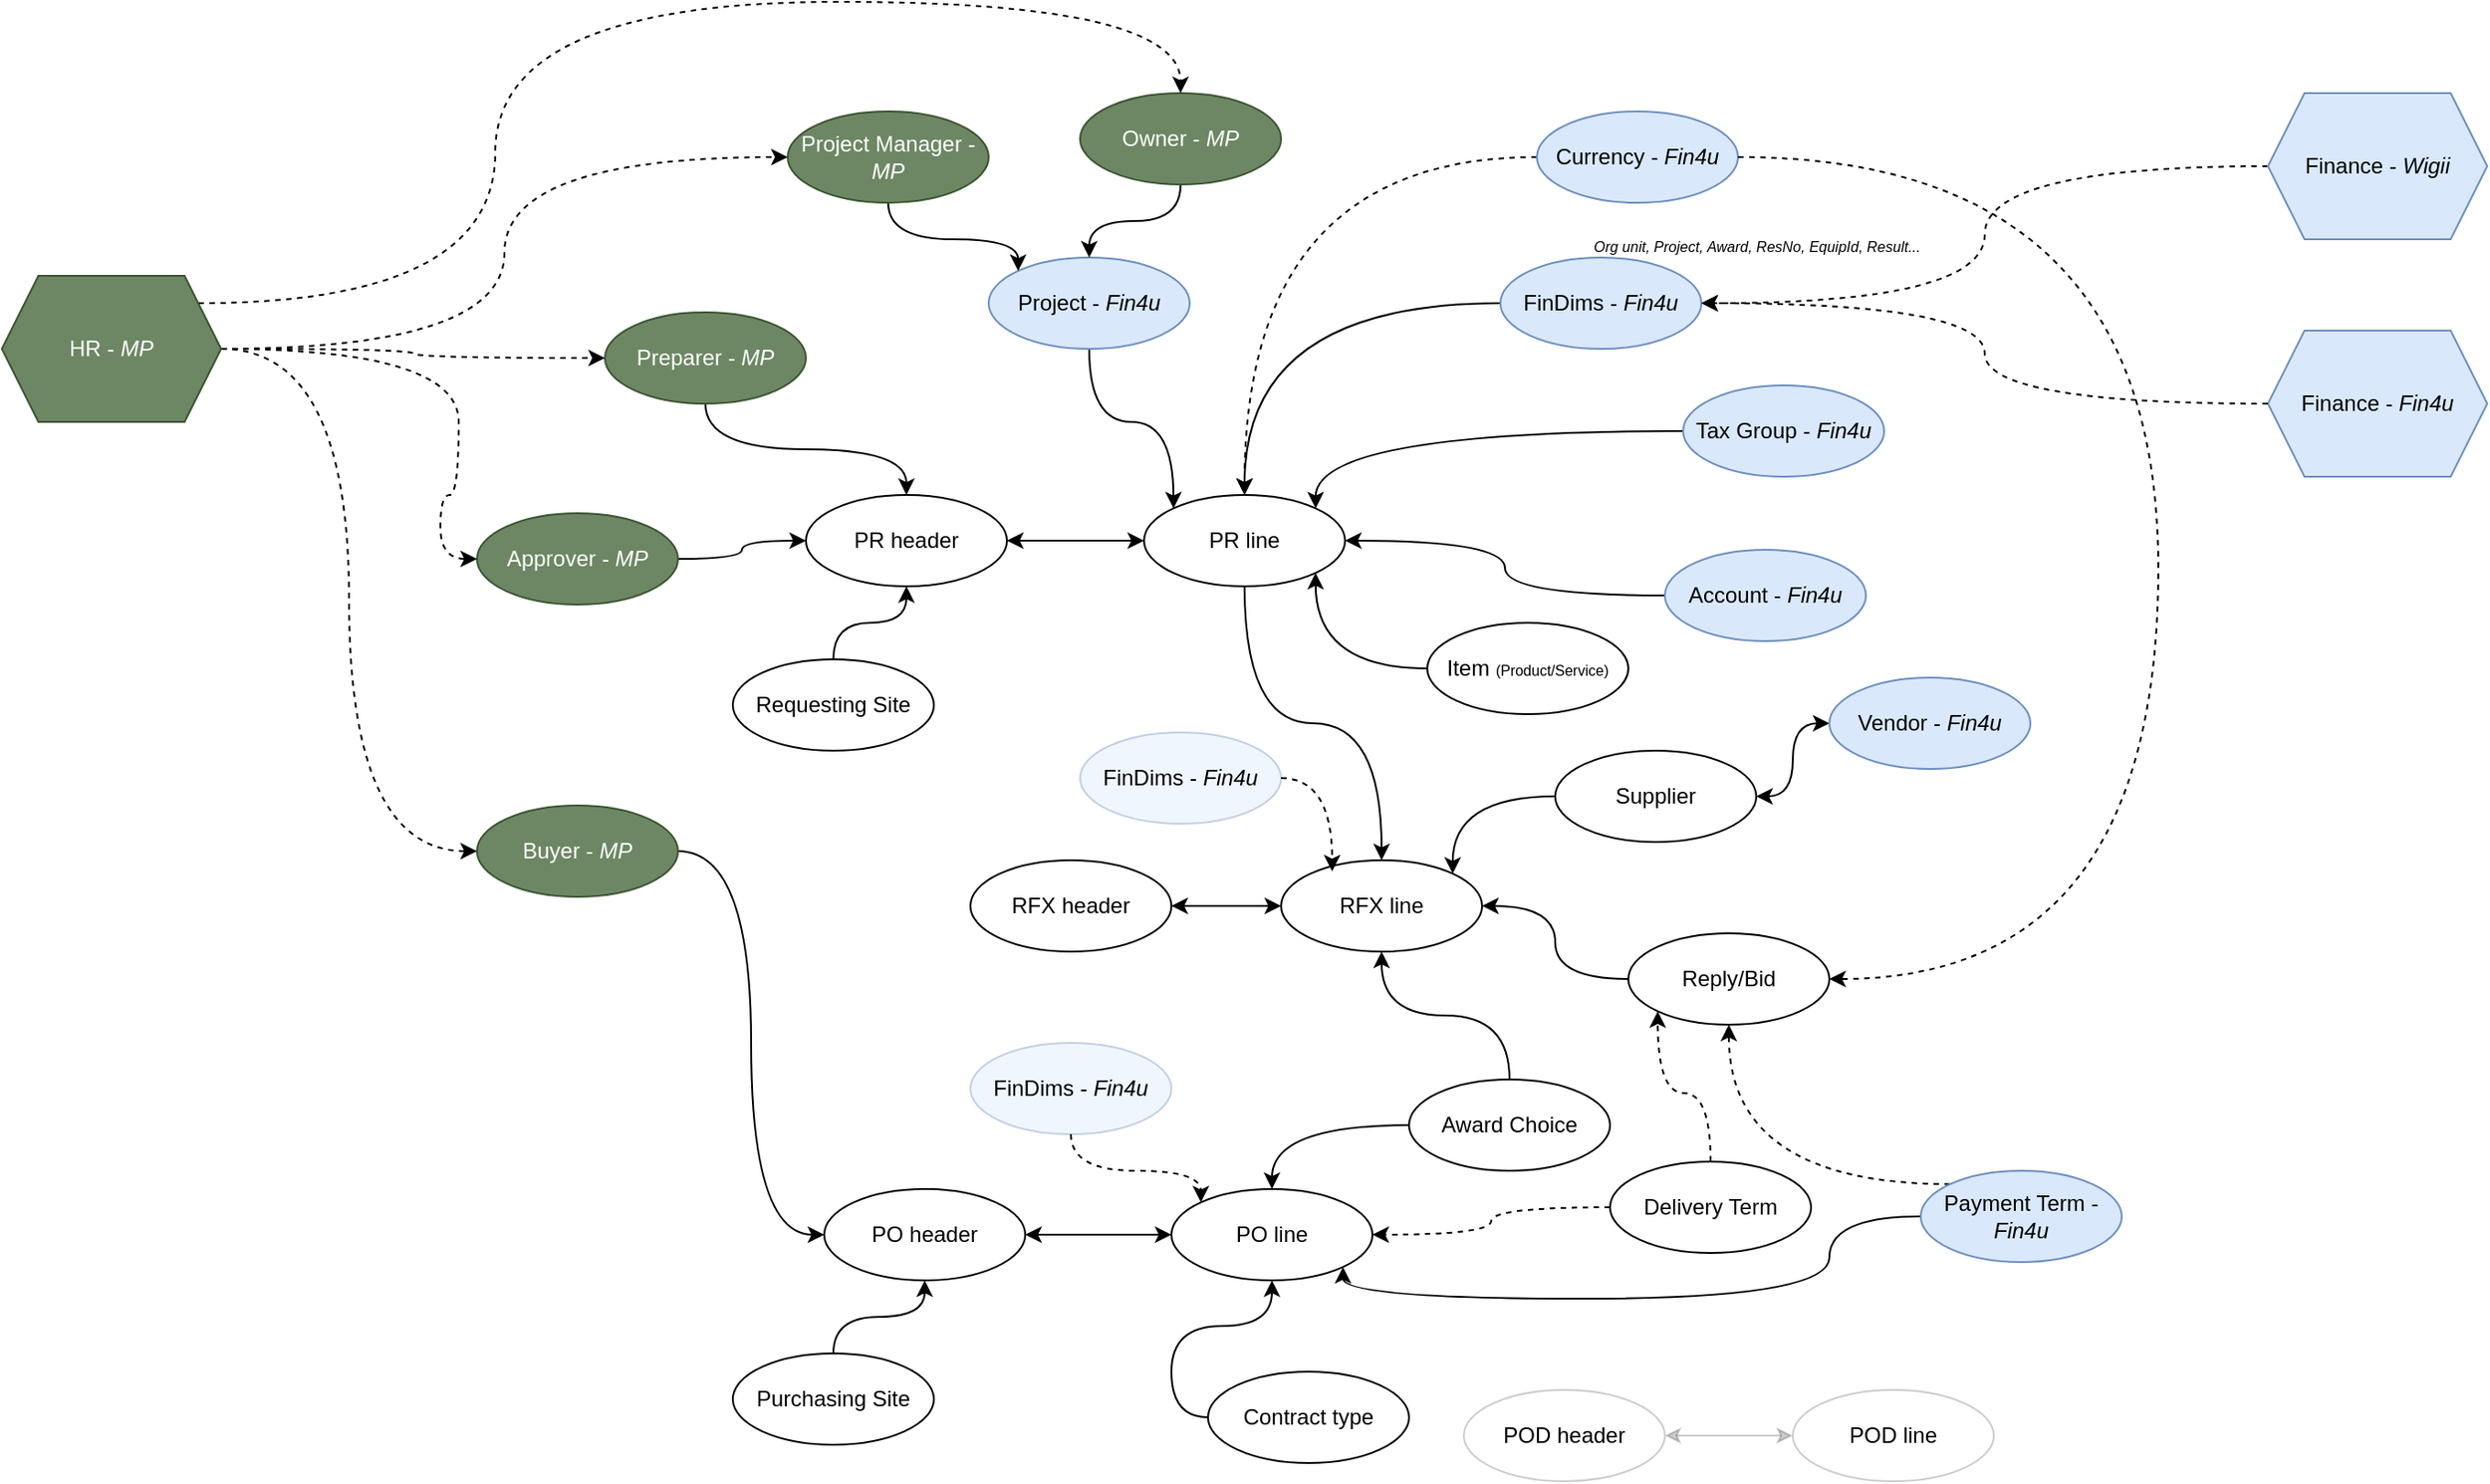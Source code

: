 <mxfile version="24.1.0" type="github">
  <diagram id="cAw7CVeG8lyeVUywHT8g" name="Page-1">
    <mxGraphModel dx="2478" dy="1969" grid="1" gridSize="10" guides="1" tooltips="1" connect="1" arrows="1" fold="1" page="1" pageScale="1" pageWidth="850" pageHeight="1100" math="0" shadow="0">
      <root>
        <mxCell id="0" />
        <mxCell id="1" parent="0" />
        <mxCell id="n-dGnEdIDqLeS3YyGo9B-4" value="" style="edgeStyle=orthogonalEdgeStyle;rounded=0;orthogonalLoop=1;jettySize=auto;html=1;entryX=0;entryY=0.5;entryDx=0;entryDy=0;curved=1;startArrow=classic;startFill=1;" parent="1" source="n-dGnEdIDqLeS3YyGo9B-1" target="n-dGnEdIDqLeS3YyGo9B-2" edge="1">
          <mxGeometry relative="1" as="geometry" />
        </mxCell>
        <mxCell id="n-dGnEdIDqLeS3YyGo9B-1" value="PR header" style="ellipse;whiteSpace=wrap;html=1;" parent="1" vertex="1">
          <mxGeometry x="240" y="160" width="110" height="50" as="geometry" />
        </mxCell>
        <mxCell id="n-dGnEdIDqLeS3YyGo9B-27" style="edgeStyle=orthogonalEdgeStyle;rounded=0;orthogonalLoop=1;jettySize=auto;html=1;exitX=0.5;exitY=1;exitDx=0;exitDy=0;entryX=0.5;entryY=0;entryDx=0;entryDy=0;curved=1;" parent="1" source="n-dGnEdIDqLeS3YyGo9B-2" target="n-dGnEdIDqLeS3YyGo9B-25" edge="1">
          <mxGeometry relative="1" as="geometry" />
        </mxCell>
        <mxCell id="n-dGnEdIDqLeS3YyGo9B-2" value="PR line" style="ellipse;whiteSpace=wrap;html=1;" parent="1" vertex="1">
          <mxGeometry x="425" y="160" width="110" height="50" as="geometry" />
        </mxCell>
        <mxCell id="n-dGnEdIDqLeS3YyGo9B-11" style="edgeStyle=orthogonalEdgeStyle;rounded=0;orthogonalLoop=1;jettySize=auto;html=1;curved=1;" parent="1" source="n-dGnEdIDqLeS3YyGo9B-10" target="n-dGnEdIDqLeS3YyGo9B-2" edge="1">
          <mxGeometry relative="1" as="geometry" />
        </mxCell>
        <mxCell id="n-dGnEdIDqLeS3YyGo9B-13" style="edgeStyle=orthogonalEdgeStyle;rounded=0;orthogonalLoop=1;jettySize=auto;html=1;entryX=0.5;entryY=0;entryDx=0;entryDy=0;curved=1;" parent="1" source="n-dGnEdIDqLeS3YyGo9B-12" target="n-dGnEdIDqLeS3YyGo9B-1" edge="1">
          <mxGeometry relative="1" as="geometry" />
        </mxCell>
        <mxCell id="n-dGnEdIDqLeS3YyGo9B-12" value="Preparer - &lt;i&gt;MP&lt;/i&gt;" style="ellipse;whiteSpace=wrap;html=1;fillColor=#6d8764;strokeColor=#3A5431;fontColor=#ffffff;" parent="1" vertex="1">
          <mxGeometry x="130" y="60" width="110" height="50" as="geometry" />
        </mxCell>
        <mxCell id="n-dGnEdIDqLeS3YyGo9B-15" style="edgeStyle=orthogonalEdgeStyle;rounded=0;orthogonalLoop=1;jettySize=auto;html=1;entryX=0.5;entryY=1;entryDx=0;entryDy=0;curved=1;" parent="1" source="n-dGnEdIDqLeS3YyGo9B-14" target="n-dGnEdIDqLeS3YyGo9B-1" edge="1">
          <mxGeometry relative="1" as="geometry" />
        </mxCell>
        <mxCell id="n-dGnEdIDqLeS3YyGo9B-14" value="Requesting Site" style="ellipse;whiteSpace=wrap;html=1;" parent="1" vertex="1">
          <mxGeometry x="200" y="250" width="110" height="50" as="geometry" />
        </mxCell>
        <mxCell id="n-dGnEdIDqLeS3YyGo9B-19" style="edgeStyle=orthogonalEdgeStyle;rounded=0;orthogonalLoop=1;jettySize=auto;html=1;entryX=1;entryY=1;entryDx=0;entryDy=0;elbow=vertical;curved=1;" parent="1" source="n-dGnEdIDqLeS3YyGo9B-16" target="n-dGnEdIDqLeS3YyGo9B-2" edge="1">
          <mxGeometry relative="1" as="geometry" />
        </mxCell>
        <mxCell id="n-dGnEdIDqLeS3YyGo9B-16" value="Item &lt;font style=&quot;font-size: 8px;&quot;&gt;(Product/Service)&lt;/font&gt;" style="ellipse;whiteSpace=wrap;html=1;" parent="1" vertex="1">
          <mxGeometry x="580" y="230" width="110" height="50" as="geometry" />
        </mxCell>
        <mxCell id="n-dGnEdIDqLeS3YyGo9B-22" style="edgeStyle=orthogonalEdgeStyle;rounded=0;orthogonalLoop=1;jettySize=auto;html=1;exitX=0;exitY=0.5;exitDx=0;exitDy=0;entryX=1;entryY=0;entryDx=0;entryDy=0;curved=1;" parent="1" source="n-dGnEdIDqLeS3YyGo9B-21" target="n-dGnEdIDqLeS3YyGo9B-2" edge="1">
          <mxGeometry relative="1" as="geometry" />
        </mxCell>
        <mxCell id="n-dGnEdIDqLeS3YyGo9B-26" style="edgeStyle=orthogonalEdgeStyle;rounded=0;orthogonalLoop=1;jettySize=auto;html=1;entryX=0;entryY=0.5;entryDx=0;entryDy=0;curved=1;startArrow=classic;startFill=1;" parent="1" source="n-dGnEdIDqLeS3YyGo9B-24" target="n-dGnEdIDqLeS3YyGo9B-25" edge="1">
          <mxGeometry relative="1" as="geometry" />
        </mxCell>
        <mxCell id="n-dGnEdIDqLeS3YyGo9B-24" value="RFX header" style="ellipse;whiteSpace=wrap;html=1;" parent="1" vertex="1">
          <mxGeometry x="330" y="360" width="110" height="50" as="geometry" />
        </mxCell>
        <mxCell id="n-dGnEdIDqLeS3YyGo9B-25" value="RFX line" style="ellipse;whiteSpace=wrap;html=1;" parent="1" vertex="1">
          <mxGeometry x="500" y="360" width="110" height="50" as="geometry" />
        </mxCell>
        <mxCell id="n-dGnEdIDqLeS3YyGo9B-29" style="edgeStyle=orthogonalEdgeStyle;rounded=0;orthogonalLoop=1;jettySize=auto;html=1;entryX=1;entryY=0;entryDx=0;entryDy=0;curved=1;" parent="1" source="n-dGnEdIDqLeS3YyGo9B-28" target="n-dGnEdIDqLeS3YyGo9B-25" edge="1">
          <mxGeometry relative="1" as="geometry" />
        </mxCell>
        <mxCell id="n-dGnEdIDqLeS3YyGo9B-28" value="Supplier" style="ellipse;whiteSpace=wrap;html=1;" parent="1" vertex="1">
          <mxGeometry x="650" y="300" width="110" height="50" as="geometry" />
        </mxCell>
        <mxCell id="n-dGnEdIDqLeS3YyGo9B-31" style="edgeStyle=orthogonalEdgeStyle;rounded=0;orthogonalLoop=1;jettySize=auto;html=1;entryX=1;entryY=0.5;entryDx=0;entryDy=0;curved=1;startArrow=classic;startFill=1;" parent="1" source="n-dGnEdIDqLeS3YyGo9B-30" target="n-dGnEdIDqLeS3YyGo9B-28" edge="1">
          <mxGeometry relative="1" as="geometry" />
        </mxCell>
        <mxCell id="n-dGnEdIDqLeS3YyGo9B-30" value="Vendor - &lt;i&gt;Fin4u&lt;/i&gt;" style="ellipse;whiteSpace=wrap;html=1;fillColor=#dae8fc;strokeColor=#6c8ebf;" parent="1" vertex="1">
          <mxGeometry x="800" y="260" width="110" height="50" as="geometry" />
        </mxCell>
        <mxCell id="n-dGnEdIDqLeS3YyGo9B-33" style="edgeStyle=orthogonalEdgeStyle;rounded=0;orthogonalLoop=1;jettySize=auto;html=1;curved=1;" parent="1" source="n-dGnEdIDqLeS3YyGo9B-32" target="n-dGnEdIDqLeS3YyGo9B-25" edge="1">
          <mxGeometry relative="1" as="geometry" />
        </mxCell>
        <mxCell id="n-dGnEdIDqLeS3YyGo9B-32" value="Reply/Bid" style="ellipse;whiteSpace=wrap;html=1;" parent="1" vertex="1">
          <mxGeometry x="690" y="400" width="110" height="50" as="geometry" />
        </mxCell>
        <mxCell id="Dp-W-U-dED1M5OJaUS7m-15" style="edgeStyle=orthogonalEdgeStyle;rounded=0;orthogonalLoop=1;jettySize=auto;html=1;entryX=0;entryY=1;entryDx=0;entryDy=0;curved=1;dashed=1;" parent="1" source="n-dGnEdIDqLeS3YyGo9B-34" target="n-dGnEdIDqLeS3YyGo9B-32" edge="1">
          <mxGeometry relative="1" as="geometry" />
        </mxCell>
        <mxCell id="Dp-W-U-dED1M5OJaUS7m-16" style="edgeStyle=orthogonalEdgeStyle;rounded=0;orthogonalLoop=1;jettySize=auto;html=1;curved=1;dashed=1;" parent="1" source="n-dGnEdIDqLeS3YyGo9B-34" target="n-dGnEdIDqLeS3YyGo9B-45" edge="1">
          <mxGeometry relative="1" as="geometry" />
        </mxCell>
        <mxCell id="n-dGnEdIDqLeS3YyGo9B-34" value="Delivery Term" style="ellipse;whiteSpace=wrap;html=1;" parent="1" vertex="1">
          <mxGeometry x="680" y="525" width="110" height="50" as="geometry" />
        </mxCell>
        <mxCell id="Dp-W-U-dED1M5OJaUS7m-17" style="edgeStyle=orthogonalEdgeStyle;rounded=0;orthogonalLoop=1;jettySize=auto;html=1;exitX=0;exitY=0;exitDx=0;exitDy=0;entryX=0.5;entryY=1;entryDx=0;entryDy=0;curved=1;dashed=1;" parent="1" source="n-dGnEdIDqLeS3YyGo9B-35" target="n-dGnEdIDqLeS3YyGo9B-32" edge="1">
          <mxGeometry relative="1" as="geometry" />
        </mxCell>
        <mxCell id="Dp-W-U-dED1M5OJaUS7m-18" style="edgeStyle=orthogonalEdgeStyle;rounded=0;orthogonalLoop=1;jettySize=auto;html=1;entryX=1;entryY=1;entryDx=0;entryDy=0;curved=1;exitX=0;exitY=0.5;exitDx=0;exitDy=0;" parent="1" source="n-dGnEdIDqLeS3YyGo9B-35" target="n-dGnEdIDqLeS3YyGo9B-45" edge="1">
          <mxGeometry relative="1" as="geometry">
            <mxPoint x="570" y="600" as="targetPoint" />
            <mxPoint x="905" y="580" as="sourcePoint" />
            <Array as="points">
              <mxPoint x="800" y="555" />
              <mxPoint x="800" y="600" />
              <mxPoint x="534" y="600" />
            </Array>
          </mxGeometry>
        </mxCell>
        <mxCell id="n-dGnEdIDqLeS3YyGo9B-35" value="Payment Term - &lt;i&gt;Fin4u&lt;/i&gt;" style="ellipse;whiteSpace=wrap;html=1;fillColor=#dae8fc;strokeColor=#6c8ebf;" parent="1" vertex="1">
          <mxGeometry x="850" y="530" width="110" height="50" as="geometry" />
        </mxCell>
        <mxCell id="n-dGnEdIDqLeS3YyGo9B-43" style="edgeStyle=orthogonalEdgeStyle;rounded=0;orthogonalLoop=1;jettySize=auto;html=1;entryX=0.5;entryY=1;entryDx=0;entryDy=0;curved=1;" parent="1" source="n-dGnEdIDqLeS3YyGo9B-40" target="n-dGnEdIDqLeS3YyGo9B-25" edge="1">
          <mxGeometry relative="1" as="geometry" />
        </mxCell>
        <mxCell id="n-dGnEdIDqLeS3YyGo9B-46" style="edgeStyle=orthogonalEdgeStyle;rounded=0;orthogonalLoop=1;jettySize=auto;html=1;entryX=0.5;entryY=0;entryDx=0;entryDy=0;curved=1;" parent="1" source="n-dGnEdIDqLeS3YyGo9B-40" target="n-dGnEdIDqLeS3YyGo9B-45" edge="1">
          <mxGeometry relative="1" as="geometry" />
        </mxCell>
        <mxCell id="n-dGnEdIDqLeS3YyGo9B-40" value="Award Choice" style="ellipse;whiteSpace=wrap;html=1;" parent="1" vertex="1">
          <mxGeometry x="570" y="480" width="110" height="50" as="geometry" />
        </mxCell>
        <mxCell id="n-dGnEdIDqLeS3YyGo9B-47" style="edgeStyle=orthogonalEdgeStyle;rounded=0;orthogonalLoop=1;jettySize=auto;html=1;curved=1;startArrow=classic;startFill=1;" parent="1" source="n-dGnEdIDqLeS3YyGo9B-44" target="n-dGnEdIDqLeS3YyGo9B-45" edge="1">
          <mxGeometry relative="1" as="geometry" />
        </mxCell>
        <mxCell id="n-dGnEdIDqLeS3YyGo9B-44" value="PO header" style="ellipse;whiteSpace=wrap;html=1;" parent="1" vertex="1">
          <mxGeometry x="250" y="540" width="110" height="50" as="geometry" />
        </mxCell>
        <mxCell id="n-dGnEdIDqLeS3YyGo9B-45" value="PO line" style="ellipse;whiteSpace=wrap;html=1;" parent="1" vertex="1">
          <mxGeometry x="440" y="540" width="110" height="50" as="geometry" />
        </mxCell>
        <mxCell id="n-dGnEdIDqLeS3YyGo9B-50" style="edgeStyle=orthogonalEdgeStyle;rounded=0;orthogonalLoop=1;jettySize=auto;html=1;entryX=0;entryY=0;entryDx=0;entryDy=0;curved=1;" parent="1" source="n-dGnEdIDqLeS3YyGo9B-48" target="n-dGnEdIDqLeS3YyGo9B-2" edge="1">
          <mxGeometry relative="1" as="geometry" />
        </mxCell>
        <mxCell id="n-dGnEdIDqLeS3YyGo9B-48" value="Project - &lt;i&gt;Fin4u&lt;/i&gt;" style="ellipse;whiteSpace=wrap;html=1;fillColor=#dae8fc;strokeColor=#6c8ebf;" parent="1" vertex="1">
          <mxGeometry x="340" y="30" width="110" height="50" as="geometry" />
        </mxCell>
        <mxCell id="n-dGnEdIDqLeS3YyGo9B-53" style="edgeStyle=orthogonalEdgeStyle;rounded=0;orthogonalLoop=1;jettySize=auto;html=1;entryX=0;entryY=0;entryDx=0;entryDy=0;curved=1;" parent="1" source="n-dGnEdIDqLeS3YyGo9B-51" target="n-dGnEdIDqLeS3YyGo9B-48" edge="1">
          <mxGeometry relative="1" as="geometry" />
        </mxCell>
        <mxCell id="n-dGnEdIDqLeS3YyGo9B-51" value="Project Manager - &lt;i&gt;MP&lt;/i&gt;" style="ellipse;whiteSpace=wrap;html=1;fillColor=#6d8764;strokeColor=#3A5431;fontColor=#ffffff;" parent="1" vertex="1">
          <mxGeometry x="230" y="-50" width="110" height="50" as="geometry" />
        </mxCell>
        <mxCell id="n-dGnEdIDqLeS3YyGo9B-54" style="edgeStyle=orthogonalEdgeStyle;rounded=0;orthogonalLoop=1;jettySize=auto;html=1;exitX=0.5;exitY=1;exitDx=0;exitDy=0;curved=1;" parent="1" source="n-dGnEdIDqLeS3YyGo9B-52" target="n-dGnEdIDqLeS3YyGo9B-48" edge="1">
          <mxGeometry relative="1" as="geometry" />
        </mxCell>
        <mxCell id="n-dGnEdIDqLeS3YyGo9B-52" value="Owner - &lt;i&gt;MP&lt;/i&gt;" style="ellipse;whiteSpace=wrap;html=1;fillColor=#6d8764;strokeColor=#3A5431;fontColor=#ffffff;" parent="1" vertex="1">
          <mxGeometry x="390" y="-60" width="110" height="50" as="geometry" />
        </mxCell>
        <mxCell id="n-dGnEdIDqLeS3YyGo9B-56" style="edgeStyle=orthogonalEdgeStyle;rounded=0;orthogonalLoop=1;jettySize=auto;html=1;curved=1;" parent="1" source="n-dGnEdIDqLeS3YyGo9B-55" target="n-dGnEdIDqLeS3YyGo9B-1" edge="1">
          <mxGeometry relative="1" as="geometry" />
        </mxCell>
        <mxCell id="n-dGnEdIDqLeS3YyGo9B-55" value="Approver - &lt;i&gt;MP&lt;/i&gt;" style="ellipse;whiteSpace=wrap;html=1;fillColor=#6d8764;strokeColor=#3A5431;fontColor=#ffffff;" parent="1" vertex="1">
          <mxGeometry x="60" y="170" width="110" height="50" as="geometry" />
        </mxCell>
        <mxCell id="n-dGnEdIDqLeS3YyGo9B-21" value="Tax Group - &lt;i&gt;Fin4u&lt;/i&gt;" style="ellipse;whiteSpace=wrap;html=1;fillColor=#dae8fc;strokeColor=#6c8ebf;" parent="1" vertex="1">
          <mxGeometry x="720" y="100" width="110" height="50" as="geometry" />
        </mxCell>
        <mxCell id="n-dGnEdIDqLeS3YyGo9B-57" value="" style="group" parent="1" vertex="1" connectable="0">
          <mxGeometry x="620" y="10" width="270" height="70" as="geometry" />
        </mxCell>
        <mxCell id="n-dGnEdIDqLeS3YyGo9B-10" value="FinDims - &lt;i&gt;Fin4u&lt;/i&gt;" style="ellipse;whiteSpace=wrap;html=1;fillColor=#dae8fc;strokeColor=#6c8ebf;" parent="n-dGnEdIDqLeS3YyGo9B-57" vertex="1">
          <mxGeometry y="20" width="110" height="50" as="geometry" />
        </mxCell>
        <mxCell id="n-dGnEdIDqLeS3YyGo9B-20" value="&lt;i&gt;&lt;font style=&quot;font-size: 8px;&quot;&gt;Org unit, Project, Award, ResNo, EquipId, Result...&lt;/font&gt;&lt;/i&gt;" style="text;html=1;align=center;verticalAlign=middle;resizable=0;points=[];autosize=1;strokeColor=none;fillColor=none;" parent="n-dGnEdIDqLeS3YyGo9B-57" vertex="1">
          <mxGeometry x="40" y="-2" width="200" height="30" as="geometry" />
        </mxCell>
        <mxCell id="n-dGnEdIDqLeS3YyGo9B-60" style="edgeStyle=orthogonalEdgeStyle;rounded=0;orthogonalLoop=1;jettySize=auto;html=1;entryX=0.5;entryY=0;entryDx=0;entryDy=0;curved=1;dashed=1;" parent="1" source="n-dGnEdIDqLeS3YyGo9B-59" target="n-dGnEdIDqLeS3YyGo9B-2" edge="1">
          <mxGeometry relative="1" as="geometry" />
        </mxCell>
        <mxCell id="n-dGnEdIDqLeS3YyGo9B-59" value="Currency - &lt;i&gt;Fin4u&lt;/i&gt;" style="ellipse;whiteSpace=wrap;html=1;fillColor=#dae8fc;strokeColor=#6c8ebf;" parent="1" vertex="1">
          <mxGeometry x="640" y="-50" width="110" height="50" as="geometry" />
        </mxCell>
        <mxCell id="n-dGnEdIDqLeS3YyGo9B-63" style="edgeStyle=orthogonalEdgeStyle;rounded=0;orthogonalLoop=1;jettySize=auto;html=1;curved=1;" parent="1" source="n-dGnEdIDqLeS3YyGo9B-62" target="n-dGnEdIDqLeS3YyGo9B-2" edge="1">
          <mxGeometry relative="1" as="geometry" />
        </mxCell>
        <mxCell id="n-dGnEdIDqLeS3YyGo9B-62" value="Account - &lt;i&gt;Fin4u&lt;/i&gt;" style="ellipse;whiteSpace=wrap;html=1;fillColor=#dae8fc;strokeColor=#6c8ebf;" parent="1" vertex="1">
          <mxGeometry x="710" y="190" width="110" height="50" as="geometry" />
        </mxCell>
        <mxCell id="Dp-W-U-dED1M5OJaUS7m-2" style="edgeStyle=orthogonalEdgeStyle;rounded=0;orthogonalLoop=1;jettySize=auto;html=1;entryX=0.5;entryY=1;entryDx=0;entryDy=0;curved=1;" parent="1" source="Dp-W-U-dED1M5OJaUS7m-1" target="n-dGnEdIDqLeS3YyGo9B-44" edge="1">
          <mxGeometry relative="1" as="geometry" />
        </mxCell>
        <mxCell id="Dp-W-U-dED1M5OJaUS7m-1" value="Purchasing Site" style="ellipse;whiteSpace=wrap;html=1;" parent="1" vertex="1">
          <mxGeometry x="200" y="630" width="110" height="50" as="geometry" />
        </mxCell>
        <mxCell id="Dp-W-U-dED1M5OJaUS7m-4" style="edgeStyle=orthogonalEdgeStyle;rounded=0;orthogonalLoop=1;jettySize=auto;html=1;entryX=0;entryY=0.5;entryDx=0;entryDy=0;curved=1;" parent="1" source="Dp-W-U-dED1M5OJaUS7m-3" target="n-dGnEdIDqLeS3YyGo9B-44" edge="1">
          <mxGeometry relative="1" as="geometry" />
        </mxCell>
        <mxCell id="Dp-W-U-dED1M5OJaUS7m-3" value="Buyer - &lt;i&gt;MP&lt;/i&gt;" style="ellipse;whiteSpace=wrap;html=1;fillColor=#6d8764;strokeColor=#3A5431;fontColor=#ffffff;" parent="1" vertex="1">
          <mxGeometry x="60" y="330" width="110" height="50" as="geometry" />
        </mxCell>
        <mxCell id="Dp-W-U-dED1M5OJaUS7m-8" style="edgeStyle=orthogonalEdgeStyle;rounded=0;orthogonalLoop=1;jettySize=auto;html=1;exitX=0;exitY=0.5;exitDx=0;exitDy=0;entryX=0.5;entryY=1;entryDx=0;entryDy=0;curved=1;" parent="1" source="Dp-W-U-dED1M5OJaUS7m-7" target="n-dGnEdIDqLeS3YyGo9B-45" edge="1">
          <mxGeometry relative="1" as="geometry" />
        </mxCell>
        <mxCell id="Dp-W-U-dED1M5OJaUS7m-7" value="Contract type" style="ellipse;whiteSpace=wrap;html=1;" parent="1" vertex="1">
          <mxGeometry x="460" y="640" width="110" height="50" as="geometry" />
        </mxCell>
        <mxCell id="Dp-W-U-dED1M5OJaUS7m-13" style="edgeStyle=orthogonalEdgeStyle;rounded=0;orthogonalLoop=1;jettySize=auto;html=1;exitX=1;exitY=0.5;exitDx=0;exitDy=0;entryX=0;entryY=0.5;entryDx=0;entryDy=0;startArrow=classic;startFill=1;opacity=20;" parent="1" source="Dp-W-U-dED1M5OJaUS7m-11" target="Dp-W-U-dED1M5OJaUS7m-12" edge="1">
          <mxGeometry relative="1" as="geometry" />
        </mxCell>
        <mxCell id="Dp-W-U-dED1M5OJaUS7m-11" value="POD header" style="ellipse;whiteSpace=wrap;html=1;opacity=20;" parent="1" vertex="1">
          <mxGeometry x="600" y="650" width="110" height="50" as="geometry" />
        </mxCell>
        <mxCell id="Dp-W-U-dED1M5OJaUS7m-12" value="POD line" style="ellipse;whiteSpace=wrap;html=1;opacity=20;" parent="1" vertex="1">
          <mxGeometry x="780" y="650" width="110" height="50" as="geometry" />
        </mxCell>
        <mxCell id="Dp-W-U-dED1M5OJaUS7m-20" style="edgeStyle=orthogonalEdgeStyle;rounded=0;orthogonalLoop=1;jettySize=auto;html=1;exitX=1;exitY=0.5;exitDx=0;exitDy=0;entryX=1;entryY=0.5;entryDx=0;entryDy=0;curved=1;dashed=1;" parent="1" source="n-dGnEdIDqLeS3YyGo9B-59" target="n-dGnEdIDqLeS3YyGo9B-32" edge="1">
          <mxGeometry relative="1" as="geometry">
            <Array as="points">
              <mxPoint x="980" y="-25" />
              <mxPoint x="980" y="425" />
            </Array>
          </mxGeometry>
        </mxCell>
        <mxCell id="Dp-W-U-dED1M5OJaUS7m-22" value="" style="group;opacity=0;" parent="1" vertex="1" connectable="0">
          <mxGeometry x="390" y="270" width="270" height="70" as="geometry" />
        </mxCell>
        <mxCell id="Dp-W-U-dED1M5OJaUS7m-23" value="FinDims - &lt;i&gt;Fin4u&lt;/i&gt;" style="ellipse;whiteSpace=wrap;html=1;fillColor=#dae8fc;strokeColor=#6c8ebf;opacity=40;" parent="Dp-W-U-dED1M5OJaUS7m-22" vertex="1">
          <mxGeometry y="20" width="110" height="50" as="geometry" />
        </mxCell>
        <mxCell id="Dp-W-U-dED1M5OJaUS7m-25" style="edgeStyle=orthogonalEdgeStyle;rounded=0;orthogonalLoop=1;jettySize=auto;html=1;exitX=1;exitY=0.5;exitDx=0;exitDy=0;entryX=0.254;entryY=0.122;entryDx=0;entryDy=0;dashed=1;curved=1;entryPerimeter=0;" parent="1" source="Dp-W-U-dED1M5OJaUS7m-23" target="n-dGnEdIDqLeS3YyGo9B-25" edge="1">
          <mxGeometry relative="1" as="geometry" />
        </mxCell>
        <mxCell id="Dp-W-U-dED1M5OJaUS7m-26" value="" style="group;opacity=0;" parent="1" vertex="1" connectable="0">
          <mxGeometry x="330" y="440" width="270" height="70" as="geometry" />
        </mxCell>
        <mxCell id="Dp-W-U-dED1M5OJaUS7m-27" value="FinDims - &lt;i&gt;Fin4u&lt;/i&gt;" style="ellipse;whiteSpace=wrap;html=1;fillColor=#dae8fc;strokeColor=#6c8ebf;opacity=40;" parent="Dp-W-U-dED1M5OJaUS7m-26" vertex="1">
          <mxGeometry y="20" width="110" height="50" as="geometry" />
        </mxCell>
        <mxCell id="Dp-W-U-dED1M5OJaUS7m-28" style="edgeStyle=orthogonalEdgeStyle;rounded=0;orthogonalLoop=1;jettySize=auto;html=1;entryX=0;entryY=0;entryDx=0;entryDy=0;dashed=1;curved=1;" parent="1" source="Dp-W-U-dED1M5OJaUS7m-27" target="n-dGnEdIDqLeS3YyGo9B-45" edge="1">
          <mxGeometry relative="1" as="geometry" />
        </mxCell>
        <mxCell id="wkS6BhLWOfcn1Muidl7v-8" style="edgeStyle=orthogonalEdgeStyle;rounded=0;orthogonalLoop=1;jettySize=auto;html=1;exitX=1;exitY=0.5;exitDx=0;exitDy=0;entryX=0;entryY=0.5;entryDx=0;entryDy=0;curved=1;dashed=1;" edge="1" parent="1" source="wkS6BhLWOfcn1Muidl7v-2" target="n-dGnEdIDqLeS3YyGo9B-12">
          <mxGeometry relative="1" as="geometry" />
        </mxCell>
        <mxCell id="wkS6BhLWOfcn1Muidl7v-9" style="edgeStyle=orthogonalEdgeStyle;rounded=0;orthogonalLoop=1;jettySize=auto;html=1;exitX=1;exitY=0.5;exitDx=0;exitDy=0;entryX=0;entryY=0.5;entryDx=0;entryDy=0;curved=1;dashed=1;" edge="1" parent="1" source="wkS6BhLWOfcn1Muidl7v-2" target="n-dGnEdIDqLeS3YyGo9B-51">
          <mxGeometry relative="1" as="geometry" />
        </mxCell>
        <mxCell id="wkS6BhLWOfcn1Muidl7v-10" style="edgeStyle=orthogonalEdgeStyle;rounded=0;orthogonalLoop=1;jettySize=auto;html=1;exitX=1;exitY=0.5;exitDx=0;exitDy=0;entryX=0;entryY=0.5;entryDx=0;entryDy=0;curved=1;dashed=1;" edge="1" parent="1" source="wkS6BhLWOfcn1Muidl7v-2" target="n-dGnEdIDqLeS3YyGo9B-55">
          <mxGeometry relative="1" as="geometry">
            <Array as="points">
              <mxPoint x="50" y="80" />
              <mxPoint x="50" y="160" />
              <mxPoint x="40" y="160" />
              <mxPoint x="40" y="195" />
            </Array>
          </mxGeometry>
        </mxCell>
        <mxCell id="wkS6BhLWOfcn1Muidl7v-11" style="edgeStyle=orthogonalEdgeStyle;rounded=0;orthogonalLoop=1;jettySize=auto;html=1;entryX=0.5;entryY=0;entryDx=0;entryDy=0;curved=1;dashed=1;" edge="1" parent="1" source="wkS6BhLWOfcn1Muidl7v-2" target="n-dGnEdIDqLeS3YyGo9B-52">
          <mxGeometry relative="1" as="geometry">
            <Array as="points">
              <mxPoint x="70" y="55" />
              <mxPoint x="70" y="-110" />
              <mxPoint x="445" y="-110" />
            </Array>
          </mxGeometry>
        </mxCell>
        <mxCell id="wkS6BhLWOfcn1Muidl7v-12" style="edgeStyle=orthogonalEdgeStyle;rounded=0;orthogonalLoop=1;jettySize=auto;html=1;entryX=0;entryY=0.5;entryDx=0;entryDy=0;curved=1;dashed=1;" edge="1" parent="1" source="wkS6BhLWOfcn1Muidl7v-2" target="Dp-W-U-dED1M5OJaUS7m-3">
          <mxGeometry relative="1" as="geometry" />
        </mxCell>
        <mxCell id="wkS6BhLWOfcn1Muidl7v-2" value="HR - &lt;i&gt;MP&lt;/i&gt;" style="shape=hexagon;perimeter=hexagonPerimeter2;whiteSpace=wrap;html=1;fixedSize=1;fillColor=#6d8764;fontColor=#ffffff;strokeColor=#3A5431;" vertex="1" parent="1">
          <mxGeometry x="-200" y="40" width="120" height="80" as="geometry" />
        </mxCell>
        <mxCell id="wkS6BhLWOfcn1Muidl7v-4" value="Finance - &lt;i&gt;Fin4u&lt;/i&gt;" style="shape=hexagon;perimeter=hexagonPerimeter2;whiteSpace=wrap;html=1;fixedSize=1;fillColor=#dae8fc;strokeColor=#6c8ebf;" vertex="1" parent="1">
          <mxGeometry x="1040" y="70" width="120" height="80" as="geometry" />
        </mxCell>
        <mxCell id="wkS6BhLWOfcn1Muidl7v-13" style="edgeStyle=orthogonalEdgeStyle;rounded=0;orthogonalLoop=1;jettySize=auto;html=1;exitX=0;exitY=0.5;exitDx=0;exitDy=0;entryX=1;entryY=0.5;entryDx=0;entryDy=0;curved=1;dashed=1;" edge="1" parent="1" source="wkS6BhLWOfcn1Muidl7v-6" target="n-dGnEdIDqLeS3YyGo9B-10">
          <mxGeometry relative="1" as="geometry" />
        </mxCell>
        <mxCell id="wkS6BhLWOfcn1Muidl7v-6" value="Finance - &lt;i&gt;Wigii&lt;/i&gt;" style="shape=hexagon;perimeter=hexagonPerimeter2;whiteSpace=wrap;html=1;fixedSize=1;fillColor=#dae8fc;strokeColor=#6c8ebf;" vertex="1" parent="1">
          <mxGeometry x="1040" y="-60" width="120" height="80" as="geometry" />
        </mxCell>
        <mxCell id="wkS6BhLWOfcn1Muidl7v-15" style="edgeStyle=orthogonalEdgeStyle;rounded=0;orthogonalLoop=1;jettySize=auto;html=1;exitX=0;exitY=0.5;exitDx=0;exitDy=0;entryX=1;entryY=0.5;entryDx=0;entryDy=0;curved=1;dashed=1;" edge="1" parent="1" source="wkS6BhLWOfcn1Muidl7v-4" target="n-dGnEdIDqLeS3YyGo9B-10">
          <mxGeometry relative="1" as="geometry" />
        </mxCell>
      </root>
    </mxGraphModel>
  </diagram>
</mxfile>
